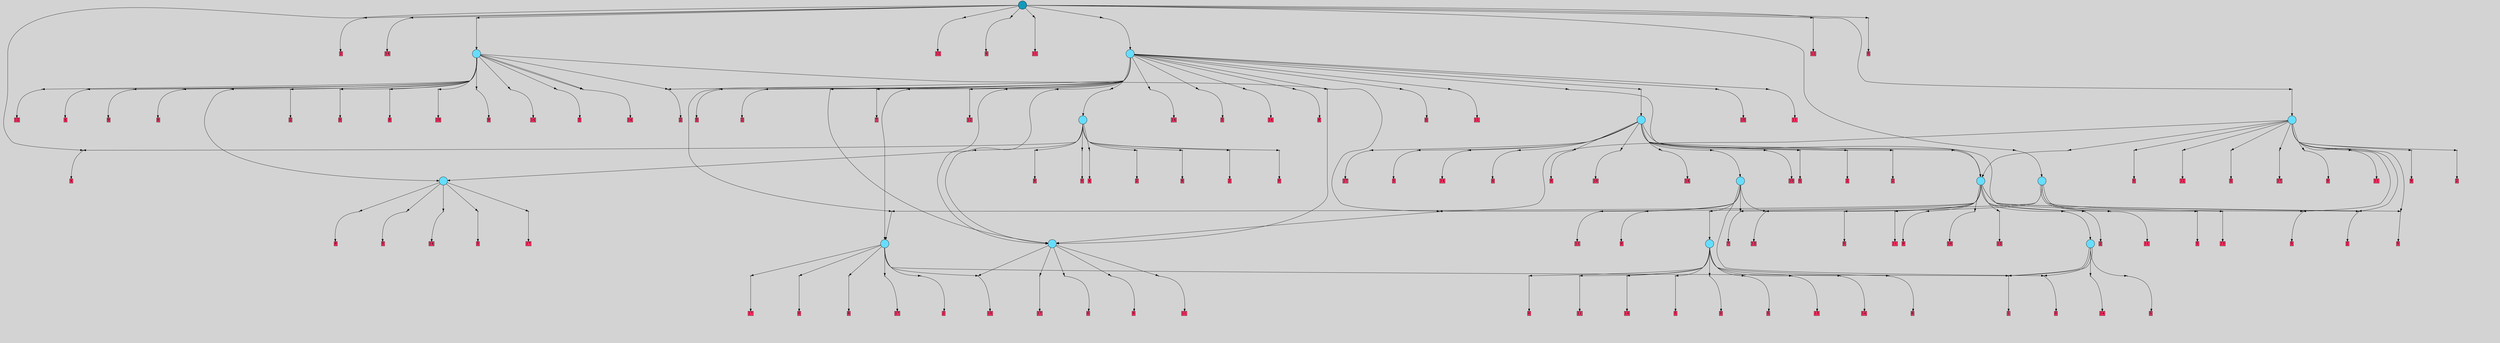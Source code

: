 digraph{
	graph[pad = "0.212, 0.055" bgcolor = lightgray]
	node[shape=circle style = filled label = ""]
		T0 [fillcolor="#66ddff"]
		T1 [fillcolor="#66ddff"]
		T2 [fillcolor="#66ddff"]
		T3 [fillcolor="#66ddff"]
		T4 [fillcolor="#66ddff"]
		T5 [fillcolor="#66ddff"]
		T6 [fillcolor="#66ddff"]
		T7 [fillcolor="#66ddff"]
		T8 [fillcolor="#66ddff"]
		T9 [fillcolor="#66ddff"]
		T10 [fillcolor="#66ddff"]
		T11 [fillcolor="#66ddff"]
		T12 [fillcolor="#66ddff"]
		T13 [fillcolor="#1199bb"]
		P0 [fillcolor="#cccccc" shape=point] //
		I0 [shape=box style=invis label="0|4&1|919#1|1062&#92;n4|3&1|1262#0|1140&#92;n7|0&1|746#0|773&#92;n3|0&0|1283#0|928&#92;n"]
		P0 -> I0[style=invis]
		A0 [fillcolor="#ff3366" shape=box margin=0.03 width=0 height=0 label="1"]
		T0 -> P0 -> A0
		P1 [fillcolor="#cccccc" shape=point] //
		I1 [shape=box style=invis label="5|4&1|752#1|1032&#92;n4|0&1|1243#0|812&#92;n"]
		P1 -> I1[style=invis]
		A1 [fillcolor="#ff3366" shape=box margin=0.03 width=0 height=0 label="0"]
		T0 -> P1 -> A1
		P2 [fillcolor="#cccccc" shape=point] //
		I2 [shape=box style=invis label="6|7&1|538#0|165&#92;n3|4&0|247#0|487&#92;n6|5&1|1292#1|233&#92;n3|6&1|209#1|630&#92;n4|1&0|1214#0|772&#92;n0|4&1|715#0|917&#92;n4|6&1|1214#0|246&#92;n6|5&0|628#1|98&#92;n0|6&0|22#0|1001&#92;n2|0&0|37#0|470&#92;n"]
		P2 -> I2[style=invis]
		A2 [fillcolor="#ff3366" shape=box margin=0.03 width=0 height=0 label="5"]
		T0 -> P2 -> A2
		P3 [fillcolor="#cccccc" shape=point] //
		I3 [shape=box style=invis label="1|0&1|713#1|911&#92;n7|5&1|519#0|581&#92;n3|0&0|296#0|293&#92;n"]
		P3 -> I3[style=invis]
		A3 [fillcolor="#ff3366" shape=box margin=0.03 width=0 height=0 label="14"]
		T0 -> P3 -> A3
		T0 -> P0
		P4 [fillcolor="#cccccc" shape=point] //
		I4 [shape=box style=invis label="5|4&1|752#1|1032&#92;n4|0&1|1243#0|812&#92;n"]
		P4 -> I4[style=invis]
		A4 [fillcolor="#ff3366" shape=box margin=0.03 width=0 height=0 label="0"]
		T1 -> P4 -> A4
		P5 [fillcolor="#cccccc" shape=point] //
		I5 [shape=box style=invis label="3|0&1|641#1|174&#92;n"]
		P5 -> I5[style=invis]
		A5 [fillcolor="#ff3366" shape=box margin=0.03 width=0 height=0 label="15"]
		T1 -> P5 -> A5
		P6 [fillcolor="#cccccc" shape=point] //
		I6 [shape=box style=invis label="7|0&1|737#0|997&#92;n"]
		P6 -> I6[style=invis]
		A6 [fillcolor="#ff3366" shape=box margin=0.03 width=0 height=0 label="9"]
		T1 -> P6 -> A6
		P7 [fillcolor="#cccccc" shape=point] //
		I7 [shape=box style=invis label="3|5&1|1251#1|1278&#92;n1|0&1|633#0|693&#92;n"]
		P7 -> I7[style=invis]
		A7 [fillcolor="#ff3366" shape=box margin=0.03 width=0 height=0 label="11"]
		T1 -> P7 -> A7
		P8 [fillcolor="#cccccc" shape=point] //
		I8 [shape=box style=invis label="7|7&1|754#1|831&#92;n5|1&0|1047#1|888&#92;n1|5&1|1163#0|713&#92;n1|0&1|813#0|1301&#92;n"]
		P8 -> I8[style=invis]
		A8 [fillcolor="#ff3366" shape=box margin=0.03 width=0 height=0 label="17"]
		T1 -> P8 -> A8
		P9 [fillcolor="#cccccc" shape=point] //
		I9 [shape=box style=invis label="5|5&1|125#0|1270&#92;n0|0&1|165#0|733&#92;n5|0&0|1056#0|922&#92;n5|3&1|620#1|58&#92;n3|5&0|1280#0|1219&#92;n1|0&1|633#0|693&#92;n"]
		P9 -> I9[style=invis]
		A9 [fillcolor="#ff3366" shape=box margin=0.03 width=0 height=0 label="11"]
		T2 -> P9 -> A9
		P10 [fillcolor="#cccccc" shape=point] //
		I10 [shape=box style=invis label=""]
		P10 -> I10[style=invis]
		A10 [fillcolor="#ff3366" shape=box margin=0.03 width=0 height=0 label="5"]
		T2 -> P10 -> A10
		P11 [fillcolor="#cccccc" shape=point] //
		I11 [shape=box style=invis label="5|1&1|410#0|1173&#92;n2|0&0|145#1|1042&#92;n"]
		P11 -> I11[style=invis]
		A11 [fillcolor="#ff3366" shape=box margin=0.03 width=0 height=0 label="13"]
		T2 -> P11 -> A11
		P12 [fillcolor="#cccccc" shape=point] //
		I12 [shape=box style=invis label=""]
		P12 -> I12[style=invis]
		A12 [fillcolor="#ff3366" shape=box margin=0.03 width=0 height=0 label="7"]
		T2 -> P12 -> A12
		P13 [fillcolor="#cccccc" shape=point] //
		I13 [shape=box style=invis label="5|1&1|410#0|1173&#92;n2|0&0|145#1|177&#92;n"]
		P13 -> I13[style=invis]
		A13 [fillcolor="#ff3366" shape=box margin=0.03 width=0 height=0 label="13"]
		T2 -> P13 -> A13
		T2 -> P9
		P14 [fillcolor="#cccccc" shape=point] //
		I14 [shape=box style=invis label="1|5&1|1163#1|713&#92;n1|0&1|813#0|1301&#92;n"]
		P14 -> I14[style=invis]
		A14 [fillcolor="#ff3366" shape=box margin=0.03 width=0 height=0 label="8"]
		T3 -> P14 -> A14
		P15 [fillcolor="#cccccc" shape=point] //
		I15 [shape=box style=invis label="7|3&0|1219#1|1239&#92;n6|4&1|632#0|78&#92;n6|1&0|835#1|119&#92;n1|6&0|209#1|11&#92;n3|4&1|1095#0|332&#92;n3|6&0|1230#0|1300&#92;n5|3&0|510#0|1214&#92;n6|0&0|651#1|589&#92;n"]
		P15 -> I15[style=invis]
		A15 [fillcolor="#ff3366" shape=box margin=0.03 width=0 height=0 label="0"]
		T3 -> P15 -> A15
		P16 [fillcolor="#cccccc" shape=point] //
		I16 [shape=box style=invis label="3|5&1|1251#1|1278&#92;n1|0&1|633#0|693&#92;n"]
		P16 -> I16[style=invis]
		A16 [fillcolor="#ff3366" shape=box margin=0.03 width=0 height=0 label="11"]
		T3 -> P16 -> A16
		P17 [fillcolor="#cccccc" shape=point] //
		I17 [shape=box style=invis label="1|0&1|713#1|911&#92;n7|5&1|519#0|581&#92;n3|0&0|296#0|293&#92;n"]
		P17 -> I17[style=invis]
		A17 [fillcolor="#ff3366" shape=box margin=0.03 width=0 height=0 label="14"]
		T3 -> P17 -> A17
		P18 [fillcolor="#cccccc" shape=point] //
		I18 [shape=box style=invis label="6|7&1|538#0|165&#92;n3|4&0|247#0|487&#92;n6|5&1|1292#1|233&#92;n3|6&1|209#1|630&#92;n4|1&0|1214#0|772&#92;n2|5&0|534#0|277&#92;n4|6&1|1214#0|246&#92;n6|6&0|406#0|575&#92;n0|6&0|22#0|1001&#92;n2|5&1|900#0|389&#92;n2|0&0|37#0|470&#92;n"]
		P18 -> I18[style=invis]
		A18 [fillcolor="#ff3366" shape=box margin=0.03 width=0 height=0 label="5"]
		T3 -> P18 -> A18
		P19 [fillcolor="#cccccc" shape=point] //
		I19 [shape=box style=invis label="1|3&1|319#1|908&#92;n6|0&0|651#1|589&#92;n"]
		P19 -> I19[style=invis]
		A19 [fillcolor="#ff3366" shape=box margin=0.03 width=0 height=0 label="0"]
		T3 -> P19 -> A19
		P20 [fillcolor="#cccccc" shape=point] //
		I20 [shape=box style=invis label="0|0&1|1316#1|145&#92;n"]
		P20 -> I20[style=invis]
		A20 [fillcolor="#ff3366" shape=box margin=0.03 width=0 height=0 label="5"]
		T3 -> P20 -> A20
		P21 [fillcolor="#cccccc" shape=point] //
		I21 [shape=box style=invis label="6|0&1|1066#0|359&#92;n"]
		P21 -> I21[style=invis]
		A21 [fillcolor="#ff3366" shape=box margin=0.03 width=0 height=0 label="13"]
		T3 -> P21 -> A21
		P22 [fillcolor="#cccccc" shape=point] //
		I22 [shape=box style=invis label="1|0&1|713#1|911&#92;n"]
		P22 -> I22[style=invis]
		A22 [fillcolor="#ff3366" shape=box margin=0.03 width=0 height=0 label="14"]
		T3 -> P22 -> A22
		P23 [fillcolor="#cccccc" shape=point] //
		I23 [shape=box style=invis label="3|0&1|495#1|68&#92;n"]
		P23 -> I23[style=invis]
		A23 [fillcolor="#ff3366" shape=box margin=0.03 width=0 height=0 label="11"]
		T4 -> P23 -> A23
		P24 [fillcolor="#cccccc" shape=point] //
		I24 [shape=box style=invis label="7|0&1|1320#1|127&#92;n"]
		P24 -> I24[style=invis]
		A24 [fillcolor="#ff3366" shape=box margin=0.03 width=0 height=0 label="8"]
		T4 -> P24 -> A24
		T4 -> P12
		T4 -> P11
		P25 [fillcolor="#cccccc" shape=point] //
		I25 [shape=box style=invis label="4|0&1|336#1|167&#92;n"]
		P25 -> I25[style=invis]
		T4 -> P25 -> T3
		T4 -> P1
		P26 [fillcolor="#cccccc" shape=point] //
		I26 [shape=box style=invis label="3|0&1|1284#0|632&#92;n"]
		P26 -> I26[style=invis]
		A25 [fillcolor="#ff3366" shape=box margin=0.03 width=0 height=0 label="17"]
		T5 -> P26 -> A25
		P27 [fillcolor="#cccccc" shape=point] //
		I27 [shape=box style=invis label="7|0&1|1320#1|127&#92;n"]
		P27 -> I27[style=invis]
		A26 [fillcolor="#ff3366" shape=box margin=0.03 width=0 height=0 label="8"]
		T5 -> P27 -> A26
		P28 [fillcolor="#cccccc" shape=point] //
		I28 [shape=box style=invis label="5|2&1|430#0|906&#92;n2|2&0|1274#1|983&#92;n1|6&0|1122#1|663&#92;n0|5&0|1246#1|259&#92;n3|2&0|941#1|380&#92;n5|1&0|450#0|726&#92;n6|5&1|1292#1|233&#92;n3|6&1|209#1|96&#92;n0|4&1|715#0|917&#92;n4|6&1|1214#0|246&#92;n6|5&0|628#1|98&#92;n0|6&0|22#0|1001&#92;n2|0&0|37#0|470&#92;n"]
		P28 -> I28[style=invis]
		A27 [fillcolor="#ff3366" shape=box margin=0.03 width=0 height=0 label="5"]
		T5 -> P28 -> A27
		P29 [fillcolor="#cccccc" shape=point] //
		I29 [shape=box style=invis label="1|0&1|713#1|911&#92;n7|5&1|519#0|581&#92;n3|0&0|296#0|293&#92;n"]
		P29 -> I29[style=invis]
		A28 [fillcolor="#ff3366" shape=box margin=0.03 width=0 height=0 label="14"]
		T5 -> P29 -> A28
		P30 [fillcolor="#cccccc" shape=point] //
		I30 [shape=box style=invis label="6|2&1|1232#0|1178&#92;n0|0&0|466#1|122&#92;n"]
		P30 -> I30[style=invis]
		A29 [fillcolor="#ff3366" shape=box margin=0.03 width=0 height=0 label="5"]
		T5 -> P30 -> A29
		P31 [fillcolor="#cccccc" shape=point] //
		I31 [shape=box style=invis label="2|5&1|1147#1|892&#92;n2|6&1|232#0|853&#92;n0|2&1|369#1|546&#92;n1|3&1|20#1|1129&#92;n1|2&0|1098#0|35&#92;n4|1&0|1054#1|888&#92;n4|0&0|394#0|593&#92;n"]
		P31 -> I31[style=invis]
		A30 [fillcolor="#ff3366" shape=box margin=0.03 width=0 height=0 label="17"]
		T6 -> P31 -> A30
		P32 [fillcolor="#cccccc" shape=point] //
		I32 [shape=box style=invis label="4|0&1|965#1|750&#92;n"]
		P32 -> I32[style=invis]
		A31 [fillcolor="#ff3366" shape=box margin=0.03 width=0 height=0 label="2"]
		T6 -> P32 -> A31
		P33 [fillcolor="#cccccc" shape=point] //
		I33 [shape=box style=invis label="2|5&1|1147#1|892&#92;n2|6&1|232#0|853&#92;n4|1&0|1054#1|888&#92;n2|0&1|874#0|1153&#92;n"]
		P33 -> I33[style=invis]
		A32 [fillcolor="#ff3366" shape=box margin=0.03 width=0 height=0 label="17"]
		T6 -> P33 -> A32
		P34 [fillcolor="#cccccc" shape=point] //
		I34 [shape=box style=invis label="5|4&1|752#1|1032&#92;n4|0&1|1243#0|812&#92;n"]
		P34 -> I34[style=invis]
		A33 [fillcolor="#ff3366" shape=box margin=0.03 width=0 height=0 label="0"]
		T6 -> P34 -> A33
		P35 [fillcolor="#cccccc" shape=point] //
		I35 [shape=box style=invis label="6|2&1|552#1|901&#92;n5|4&1|433#1|206&#92;n5|1&1|104#0|347&#92;n1|0&1|10#1|851&#92;n4|6&0|264#1|901&#92;n4|0&0|1326#0|1132&#92;n0|1&0|985#0|1001&#92;n5|6&0|481#1|171&#92;n2|0&0|1210#0|312&#92;n4|3&0|1056#0|1017&#92;n7|2&0|1259#1|954&#92;n6|7&0|1026#1|552&#92;n0|3&0|1254#0|862&#92;n1|7&0|1215#0|523&#92;n7|0&0|575#0|69&#92;n1|0&1|1266#0|1168&#92;n"]
		P35 -> I35[style=invis]
		A34 [fillcolor="#ff3366" shape=box margin=0.03 width=0 height=0 label="8"]
		T6 -> P35 -> A34
		T6 -> P5
		T6 -> P0
		P36 [fillcolor="#cccccc" shape=point] //
		I36 [shape=box style=invis label="4|0&1|343#1|838&#92;n"]
		P36 -> I36[style=invis]
		A35 [fillcolor="#ff3366" shape=box margin=0.03 width=0 height=0 label="5"]
		T7 -> P36 -> A35
		P37 [fillcolor="#cccccc" shape=point] //
		I37 [shape=box style=invis label="7|2&1|77#1|667&#92;n2|6&1|1333#0|130&#92;n7|1&0|934#1|832&#92;n5|0&0|785#1|319&#92;n"]
		P37 -> I37[style=invis]
		A36 [fillcolor="#ff3366" shape=box margin=0.03 width=0 height=0 label="10"]
		T7 -> P37 -> A36
		P38 [fillcolor="#cccccc" shape=point] //
		I38 [shape=box style=invis label="0|2&0|513#1|854&#92;n4|1&1|79#0|106&#92;n5|0&0|1249#0|599&#92;n2|2&1|664#0|256&#92;n2|6&1|1333#0|130&#92;n7|1&0|934#1|832&#92;n2|1&1|33#0|1225&#92;n3|7&1|86#1|530&#92;n5|0&0|785#1|319&#92;n0|0&0|104#1|578&#92;n5|6&0|728#0|531&#92;n4|0&0|14#0|863&#92;n"]
		P38 -> I38[style=invis]
		T7 -> P38 -> T0
		P39 [fillcolor="#cccccc" shape=point] //
		I39 [shape=box style=invis label="5|5&1|125#0|1270&#92;n0|0&1|165#0|733&#92;n5|0&0|1056#0|922&#92;n5|3&1|620#1|58&#92;n3|5&0|1280#0|1219&#92;n1|0&1|633#0|693&#92;n"]
		P39 -> I39[style=invis]
		A37 [fillcolor="#ff3366" shape=box margin=0.03 width=0 height=0 label="11"]
		T7 -> P39 -> A37
		P40 [fillcolor="#cccccc" shape=point] //
		I40 [shape=box style=invis label="4|0&1|965#1|750&#92;n"]
		P40 -> I40[style=invis]
		A38 [fillcolor="#ff3366" shape=box margin=0.03 width=0 height=0 label="2"]
		T7 -> P40 -> A38
		P41 [fillcolor="#cccccc" shape=point] //
		I41 [shape=box style=invis label="7|0&1|737#0|997&#92;n"]
		P41 -> I41[style=invis]
		A39 [fillcolor="#ff3366" shape=box margin=0.03 width=0 height=0 label="9"]
		T7 -> P41 -> A39
		P42 [fillcolor="#cccccc" shape=point] //
		I42 [shape=box style=invis label="7|5&1|740#1|121&#92;n2|0&1|847#0|165&#92;n"]
		P42 -> I42[style=invis]
		A40 [fillcolor="#ff3366" shape=box margin=0.03 width=0 height=0 label="2"]
		T7 -> P42 -> A40
		P43 [fillcolor="#cccccc" shape=point] //
		I43 [shape=box style=invis label="0|0&1|1211#1|730&#92;n"]
		P43 -> I43[style=invis]
		T7 -> P43 -> T6
		P44 [fillcolor="#cccccc" shape=point] //
		I44 [shape=box style=invis label="5|1&1|150#1|65&#92;n0|2&1|329#0|57&#92;n1|5&0|746#0|1120&#92;n1|0&0|1245#1|1084&#92;n"]
		P44 -> I44[style=invis]
		T7 -> P44 -> T1
		P45 [fillcolor="#cccccc" shape=point] //
		I45 [shape=box style=invis label="3|6&1|1341#1|204&#92;n5|0&0|126#0|1051&#92;n"]
		P45 -> I45[style=invis]
		A41 [fillcolor="#ff3366" shape=box margin=0.03 width=0 height=0 label="12"]
		T7 -> P45 -> A41
		P46 [fillcolor="#cccccc" shape=point] //
		I46 [shape=box style=invis label="4|0&1|343#1|838&#92;n"]
		P46 -> I46[style=invis]
		A42 [fillcolor="#ff3366" shape=box margin=0.03 width=0 height=0 label="5"]
		T7 -> P46 -> A42
		P47 [fillcolor="#cccccc" shape=point] //
		I47 [shape=box style=invis label="1|0&0|570#1|702&#92;n6|4&1|632#0|78&#92;n7|5&0|1088#0|175&#92;n4|1&0|85#1|654&#92;n3|4&1|1095#0|332&#92;n1|6&0|209#1|11&#92;n3|6&0|1230#0|1300&#92;n5|3&0|510#0|1214&#92;n6|0&0|651#1|589&#92;n"]
		P47 -> I47[style=invis]
		A43 [fillcolor="#ff3366" shape=box margin=0.03 width=0 height=0 label="0"]
		T7 -> P47 -> A43
		T8 -> P36
		P48 [fillcolor="#cccccc" shape=point] //
		I48 [shape=box style=invis label="0|2&0|513#1|854&#92;n4|1&1|79#0|106&#92;n5|0&0|1249#0|599&#92;n2|2&1|664#0|256&#92;n2|6&1|1333#0|130&#92;n7|1&0|934#1|832&#92;n3|7&1|86#1|530&#92;n5|0&0|785#1|319&#92;n0|0&0|104#1|578&#92;n5|6&0|728#0|531&#92;n4|0&0|14#0|863&#92;n"]
		P48 -> I48[style=invis]
		T8 -> P48 -> T7
		T8 -> P40
		P49 [fillcolor="#cccccc" shape=point] //
		I49 [shape=box style=invis label="7|0&1|737#0|997&#92;n"]
		P49 -> I49[style=invis]
		A44 [fillcolor="#ff3366" shape=box margin=0.03 width=0 height=0 label="9"]
		T8 -> P49 -> A44
		P50 [fillcolor="#cccccc" shape=point] //
		I50 [shape=box style=invis label="7|5&1|740#1|121&#92;n2|0&1|847#0|165&#92;n"]
		P50 -> I50[style=invis]
		A45 [fillcolor="#ff3366" shape=box margin=0.03 width=0 height=0 label="2"]
		T8 -> P50 -> A45
		T8 -> P44
		T8 -> P46
		P51 [fillcolor="#cccccc" shape=point] //
		I51 [shape=box style=invis label="1|0&0|570#1|702&#92;n6|5&0|163#0|1&#92;n1|7&0|520#1|355&#92;n4|6&0|453#0|287&#92;n6|4&0|926#0|1107&#92;n7|5&0|1088#0|175&#92;n4|1&0|85#1|654&#92;n3|4&1|1095#0|332&#92;n1|6&0|209#1|11&#92;n3|6&0|1230#0|1300&#92;n5|3&0|510#0|1214&#92;n6|0&0|651#1|589&#92;n"]
		P51 -> I51[style=invis]
		A46 [fillcolor="#ff3366" shape=box margin=0.03 width=0 height=0 label="0"]
		T8 -> P51 -> A46
		P52 [fillcolor="#cccccc" shape=point] //
		I52 [shape=box style=invis label="6|2&0|1132#0|272&#92;n7|1&0|1314#1|267&#92;n0|2&0|1097#1|373&#92;n2|0&0|586#1|372&#92;n"]
		P52 -> I52[style=invis]
		A47 [fillcolor="#ff3366" shape=box margin=0.03 width=0 height=0 label="12"]
		T8 -> P52 -> A47
		P53 [fillcolor="#cccccc" shape=point] //
		I53 [shape=box style=invis label="6|5&1|1292#1|233&#92;n5|2&1|430#0|906&#92;n0|4&1|462#0|917&#92;n6|5&0|628#1|98&#92;n1|6&0|1122#1|663&#92;n2|0&0|37#0|470&#92;n"]
		P53 -> I53[style=invis]
		A48 [fillcolor="#ff3366" shape=box margin=0.03 width=0 height=0 label="5"]
		T8 -> P53 -> A48
		P54 [fillcolor="#cccccc" shape=point] //
		I54 [shape=box style=invis label="0|2&1|369#1|546&#92;n3|3&1|785#1|303&#92;n5|6&0|667#0|1094&#92;n1|2&0|1098#0|35&#92;n4|1&0|1054#1|888&#92;n4|0&0|394#0|593&#92;n"]
		P54 -> I54[style=invis]
		A49 [fillcolor="#ff3366" shape=box margin=0.03 width=0 height=0 label="17"]
		T8 -> P54 -> A49
		P55 [fillcolor="#cccccc" shape=point] //
		I55 [shape=box style=invis label="5|4&1|752#1|1032&#92;n4|0&1|1243#0|812&#92;n"]
		P55 -> I55[style=invis]
		A50 [fillcolor="#ff3366" shape=box margin=0.03 width=0 height=0 label="0"]
		T8 -> P55 -> A50
		P56 [fillcolor="#cccccc" shape=point] //
		I56 [shape=box style=invis label="6|6&1|1201#1|401&#92;n5|1&0|782#0|1129&#92;n3|5&0|753#1|214&#92;n0|6&0|421#1|709&#92;n4|2&0|414#1|1312&#92;n6|0&0|66#1|434&#92;n"]
		P56 -> I56[style=invis]
		A51 [fillcolor="#ff3366" shape=box margin=0.03 width=0 height=0 label="11"]
		T8 -> P56 -> A51
		P57 [fillcolor="#cccccc" shape=point] //
		I57 [shape=box style=invis label="5|0&1|347#0|1054&#92;n"]
		P57 -> I57[style=invis]
		A52 [fillcolor="#ff3366" shape=box margin=0.03 width=0 height=0 label="4"]
		T9 -> P57 -> A52
		P58 [fillcolor="#cccccc" shape=point] //
		I58 [shape=box style=invis label="4|0&1|965#1|750&#92;n"]
		P58 -> I58[style=invis]
		A53 [fillcolor="#ff3366" shape=box margin=0.03 width=0 height=0 label="2"]
		T9 -> P58 -> A53
		P59 [fillcolor="#cccccc" shape=point] //
		I59 [shape=box style=invis label="5|0&1|347#0|1054&#92;n"]
		P59 -> I59[style=invis]
		A54 [fillcolor="#ff3366" shape=box margin=0.03 width=0 height=0 label="4"]
		T9 -> P59 -> A54
		P60 [fillcolor="#cccccc" shape=point] //
		I60 [shape=box style=invis label="0|0&1|938#1|1178&#92;n5|0&0|1056#0|922&#92;n"]
		P60 -> I60[style=invis]
		A55 [fillcolor="#ff3366" shape=box margin=0.03 width=0 height=0 label="8"]
		T9 -> P60 -> A55
		P61 [fillcolor="#cccccc" shape=point] //
		I61 [shape=box style=invis label="1|0&1|371#1|1133&#92;n"]
		P61 -> I61[style=invis]
		T9 -> P61 -> T5
		P62 [fillcolor="#cccccc" shape=point] //
		I62 [shape=box style=invis label="5|5&1|1004#1|1231&#92;n3|7&0|777#0|1053&#92;n1|2&1|870#1|203&#92;n0|0&0|1263#1|256&#92;n2|0&0|90#0|1064&#92;n"]
		P62 -> I62[style=invis]
		A56 [fillcolor="#ff3366" shape=box margin=0.03 width=0 height=0 label="2"]
		T9 -> P62 -> A56
		P63 [fillcolor="#cccccc" shape=point] //
		I63 [shape=box style=invis label="1|7&1|1042#1|869&#92;n5|0&0|47#0|385&#92;n7|3&0|968#0|703&#92;n6|0&0|651#1|589&#92;n"]
		P63 -> I63[style=invis]
		A57 [fillcolor="#ff3366" shape=box margin=0.03 width=0 height=0 label="0"]
		T9 -> P63 -> A57
		P64 [fillcolor="#cccccc" shape=point] //
		I64 [shape=box style=invis label="3|0&1|924#1|874&#92;n"]
		P64 -> I64[style=invis]
		A58 [fillcolor="#ff3366" shape=box margin=0.03 width=0 height=0 label="8"]
		T9 -> P64 -> A58
		P65 [fillcolor="#cccccc" shape=point] //
		I65 [shape=box style=invis label="5|4&1|752#1|1032&#92;n4|0&1|870#0|812&#92;n"]
		P65 -> I65[style=invis]
		A59 [fillcolor="#ff3366" shape=box margin=0.03 width=0 height=0 label="0"]
		T9 -> P65 -> A59
		P66 [fillcolor="#cccccc" shape=point] //
		I66 [shape=box style=invis label="4|0&1|343#1|1157&#92;n"]
		P66 -> I66[style=invis]
		A60 [fillcolor="#ff3366" shape=box margin=0.03 width=0 height=0 label="5"]
		T10 -> P66 -> A60
		P67 [fillcolor="#cccccc" shape=point] //
		I67 [shape=box style=invis label="7|5&1|1213#1|13&#92;n2|0&1|847#0|165&#92;n"]
		P67 -> I67[style=invis]
		A61 [fillcolor="#ff3366" shape=box margin=0.03 width=0 height=0 label="2"]
		T10 -> P67 -> A61
		P68 [fillcolor="#cccccc" shape=point] //
		I68 [shape=box style=invis label="4|0&1|965#1|750&#92;n"]
		P68 -> I68[style=invis]
		A62 [fillcolor="#ff3366" shape=box margin=0.03 width=0 height=0 label="2"]
		T10 -> P68 -> A62
		P69 [fillcolor="#cccccc" shape=point] //
		I69 [shape=box style=invis label="2|5&1|1147#1|892&#92;n2|6&1|232#0|853&#92;n4|1&0|1054#1|888&#92;n2|0&1|874#0|1153&#92;n"]
		P69 -> I69[style=invis]
		A63 [fillcolor="#ff3366" shape=box margin=0.03 width=0 height=0 label="17"]
		T10 -> P69 -> A63
		P70 [fillcolor="#cccccc" shape=point] //
		I70 [shape=box style=invis label="4|1&1|588#1|141&#92;n6|5&0|297#0|632&#92;n1|0&1|187#0|1077&#92;n"]
		P70 -> I70[style=invis]
		A64 [fillcolor="#ff3366" shape=box margin=0.03 width=0 height=0 label="5"]
		T10 -> P70 -> A64
		P71 [fillcolor="#cccccc" shape=point] //
		I71 [shape=box style=invis label="2|2&1|768#1|701&#92;n4|0&1|373#1|345&#92;n7|1&0|818#0|662&#92;n2|2&0|1273#0|1040&#92;n5|5&0|1298#1|744&#92;n1|4&0|842#0|613&#92;n7|1&0|1076#1|311&#92;n0|5&1|701#0|9&#92;n1|0&1|713#1|911&#92;n7|0&0|992#1|1109&#92;n3|0&0|296#0|293&#92;n"]
		P71 -> I71[style=invis]
		A65 [fillcolor="#ff3366" shape=box margin=0.03 width=0 height=0 label="14"]
		T10 -> P71 -> A65
		P72 [fillcolor="#cccccc" shape=point] //
		I72 [shape=box style=invis label="2|2&1|1260#1|1243&#92;n2|4&1|898#0|530&#92;n5|0&1|815#0|1260&#92;n3|3&1|1207#0|160&#92;n4|2&0|100#0|627&#92;n2|0&1|117#0|1226&#92;n"]
		P72 -> I72[style=invis]
		A66 [fillcolor="#ff3366" shape=box margin=0.03 width=0 height=0 label="4"]
		T10 -> P72 -> A66
		P73 [fillcolor="#cccccc" shape=point] //
		I73 [shape=box style=invis label="5|4&1|1316#1|1032&#92;n7|0&0|564#1|448&#92;n4|7&0|816#0|212&#92;n7|0&0|1015#1|375&#92;n"]
		P73 -> I73[style=invis]
		T10 -> P73 -> T4
		P74 [fillcolor="#cccccc" shape=point] //
		I74 [shape=box style=invis label="5|0&1|399#0|18&#92;n"]
		P74 -> I74[style=invis]
		A67 [fillcolor="#ff3366" shape=box margin=0.03 width=0 height=0 label="9"]
		T10 -> P74 -> A67
		P75 [fillcolor="#cccccc" shape=point] //
		I75 [shape=box style=invis label="4|1&1|79#1|106&#92;n5|0&0|1249#0|599&#92;n2|2&1|664#0|256&#92;n2|6&1|1333#0|130&#92;n7|1&0|934#1|832&#92;n2|1&1|33#0|1225&#92;n5|0&0|785#1|319&#92;n0|0&0|104#1|578&#92;n"]
		P75 -> I75[style=invis]
		A68 [fillcolor="#ff3366" shape=box margin=0.03 width=0 height=0 label="10"]
		T10 -> P75 -> A68
		P76 [fillcolor="#cccccc" shape=point] //
		I76 [shape=box style=invis label="0|2&0|513#1|854&#92;n4|1&1|79#0|106&#92;n5|0&0|1249#0|599&#92;n2|2&1|664#0|256&#92;n2|6&1|1333#0|130&#92;n7|1&0|934#1|832&#92;n3|7&1|86#1|530&#92;n5|0&0|785#1|319&#92;n0|0&0|104#1|578&#92;n5|6&0|728#0|531&#92;n4|0&0|14#0|863&#92;n"]
		P76 -> I76[style=invis]
		T10 -> P76 -> T7
		T10 -> P42
		P77 [fillcolor="#cccccc" shape=point] //
		I77 [shape=box style=invis label="2|2&1|768#1|701&#92;n4|0&1|373#1|345&#92;n7|1&0|818#0|662&#92;n2|2&0|1273#0|1040&#92;n5|5&0|1298#1|744&#92;n1|4&0|842#0|613&#92;n7|1&0|1076#1|311&#92;n0|5&1|701#0|9&#92;n1|0&1|713#1|597&#92;n7|0&0|992#1|1109&#92;n3|0&0|296#0|293&#92;n"]
		P77 -> I77[style=invis]
		A69 [fillcolor="#ff3366" shape=box margin=0.03 width=0 height=0 label="14"]
		T10 -> P77 -> A69
		P78 [fillcolor="#cccccc" shape=point] //
		I78 [shape=box style=invis label="7|2&1|77#1|667&#92;n2|6&1|1333#0|130&#92;n7|1&0|934#1|832&#92;n5|0&0|785#1|319&#92;n"]
		P78 -> I78[style=invis]
		A70 [fillcolor="#ff3366" shape=box margin=0.03 width=0 height=0 label="10"]
		T10 -> P78 -> A70
		P79 [fillcolor="#cccccc" shape=point] //
		I79 [shape=box style=invis label="5|5&1|1004#1|1231&#92;n3|7&0|777#0|1053&#92;n2|2&1|1092#1|1171&#92;n0|0&0|607#1|256&#92;n2|0&0|90#0|1064&#92;n3|0&1|1170#0|712&#92;n"]
		P79 -> I79[style=invis]
		A71 [fillcolor="#ff3366" shape=box margin=0.03 width=0 height=0 label="2"]
		T11 -> P79 -> A71
		P80 [fillcolor="#cccccc" shape=point] //
		I80 [shape=box style=invis label="2|0&1|965#1|750&#92;n"]
		P80 -> I80[style=invis]
		A72 [fillcolor="#ff3366" shape=box margin=0.03 width=0 height=0 label="2"]
		T11 -> P80 -> A72
		P81 [fillcolor="#cccccc" shape=point] //
		I81 [shape=box style=invis label="2|1&0|95#0|1028&#92;n4|7&0|1297#1|973&#92;n3|6&1|1177#0|1055&#92;n4|2&1|250#1|1085&#92;n4|2&0|274#1|616&#92;n0|5&1|725#0|262&#92;n0|0&0|826#0|1093&#92;n4|7&1|84#1|671&#92;n5|0&0|944#1|619&#92;n6|5&0|408#1|1299&#92;n2|7&0|1077#0|39&#92;n7|0&0|1015#1|375&#92;n"]
		P81 -> I81[style=invis]
		A73 [fillcolor="#ff3366" shape=box margin=0.03 width=0 height=0 label="0"]
		T11 -> P81 -> A73
		P82 [fillcolor="#cccccc" shape=point] //
		I82 [shape=box style=invis label="3|5&1|1251#1|1278&#92;n1|0&1|633#0|693&#92;n"]
		P82 -> I82[style=invis]
		A74 [fillcolor="#ff3366" shape=box margin=0.03 width=0 height=0 label="8"]
		T11 -> P82 -> A74
		P83 [fillcolor="#cccccc" shape=point] //
		I83 [shape=box style=invis label="6|0&1|371#1|76&#92;n"]
		P83 -> I83[style=invis]
		T11 -> P83 -> T5
		P84 [fillcolor="#cccccc" shape=point] //
		I84 [shape=box style=invis label="2|3&1|476#1|1084&#92;n1|0&0|979#1|251&#92;n2|1&1|245#0|1208&#92;n2|3&1|1325#1|816&#92;n4|1&0|283#0|121&#92;n5|0&0|1249#0|599&#92;n"]
		P84 -> I84[style=invis]
		A75 [fillcolor="#ff3366" shape=box margin=0.03 width=0 height=0 label="10"]
		T11 -> P84 -> A75
		P85 [fillcolor="#cccccc" shape=point] //
		I85 [shape=box style=invis label="1|7&1|1338#1|1324&#92;n5|5&1|124#0|1315&#92;n2|1&0|437#0|943&#92;n7|0&0|865#1|430&#92;n1|1&1|744#0|57&#92;n0|5&1|375#0|1304&#92;n4|4&1|22#0|349&#92;n6|2&0|105#0|792&#92;n3|3&0|332#0|402&#92;n7|0&0|379#0|1170&#92;n"]
		P85 -> I85[style=invis]
		A76 [fillcolor="#ff3366" shape=box margin=0.03 width=0 height=0 label="9"]
		T11 -> P85 -> A76
		P86 [fillcolor="#cccccc" shape=point] //
		I86 [shape=box style=invis label="6|3&1|30#0|377&#92;n6|0&0|579#1|94&#92;n"]
		P86 -> I86[style=invis]
		A77 [fillcolor="#ff3366" shape=box margin=0.03 width=0 height=0 label="14"]
		T11 -> P86 -> A77
		T11 -> P44
		P87 [fillcolor="#cccccc" shape=point] //
		I87 [shape=box style=invis label="4|0&1|343#1|838&#92;n"]
		P87 -> I87[style=invis]
		A78 [fillcolor="#ff3366" shape=box margin=0.03 width=0 height=0 label="5"]
		T11 -> P87 -> A78
		P88 [fillcolor="#cccccc" shape=point] //
		I88 [shape=box style=invis label="2|2&1|768#1|701&#92;n4|0&1|373#1|345&#92;n7|1&0|818#0|662&#92;n2|2&0|1273#0|1040&#92;n5|5&0|1298#1|744&#92;n1|4&0|842#0|613&#92;n7|1&0|1076#1|311&#92;n0|5&1|701#0|9&#92;n1|0&1|713#1|911&#92;n7|0&0|992#1|1109&#92;n3|0&0|296#0|293&#92;n"]
		P88 -> I88[style=invis]
		A79 [fillcolor="#ff3366" shape=box margin=0.03 width=0 height=0 label="14"]
		T11 -> P88 -> A79
		P89 [fillcolor="#cccccc" shape=point] //
		I89 [shape=box style=invis label="0|2&0|513#1|854&#92;n4|1&1|79#0|106&#92;n5|0&0|1249#0|599&#92;n2|2&1|664#0|256&#92;n2|6&1|1333#0|130&#92;n7|1&0|934#1|832&#92;n3|7&1|86#1|530&#92;n5|0&0|785#1|319&#92;n0|0&0|104#1|578&#92;n5|6&0|928#0|531&#92;n4|0&0|14#0|863&#92;n"]
		P89 -> I89[style=invis]
		A80 [fillcolor="#ff3366" shape=box margin=0.03 width=0 height=0 label="12"]
		T11 -> P89 -> A80
		P90 [fillcolor="#cccccc" shape=point] //
		I90 [shape=box style=invis label="0|0&1|150#1|32&#92;n"]
		P90 -> I90[style=invis]
		A81 [fillcolor="#ff3366" shape=box margin=0.03 width=0 height=0 label="4"]
		T11 -> P90 -> A81
		T11 -> P88
		P91 [fillcolor="#cccccc" shape=point] //
		I91 [shape=box style=invis label="1|7&1|1338#1|1324&#92;n5|5&1|124#0|1315&#92;n2|1&0|437#0|943&#92;n7|0&0|865#1|430&#92;n1|1&1|744#0|57&#92;n0|5&1|375#0|1304&#92;n4|4&1|22#0|349&#92;n6|2&0|105#0|792&#92;n3|3&0|332#0|402&#92;n7|0&0|379#0|1170&#92;n"]
		P91 -> I91[style=invis]
		A82 [fillcolor="#ff3366" shape=box margin=0.03 width=0 height=0 label="9"]
		T11 -> P91 -> A82
		P92 [fillcolor="#cccccc" shape=point] //
		I92 [shape=box style=invis label="0|3&0|643#1|517&#92;n3|7&1|727#0|667&#92;n0|5&1|99#0|279&#92;n1|7&1|1338#1|1324&#92;n2|1&0|437#0|943&#92;n6|6&1|861#0|424&#92;n7|0&0|865#1|430&#92;n0|5&1|375#0|1304&#92;n2|2&0|294#1|198&#92;n4|4&1|22#0|349&#92;n3|3&0|332#0|402&#92;n7|0&0|379#0|1170&#92;n"]
		P92 -> I92[style=invis]
		A83 [fillcolor="#ff3366" shape=box margin=0.03 width=0 height=0 label="9"]
		T11 -> P92 -> A83
		P93 [fillcolor="#cccccc" shape=point] //
		I93 [shape=box style=invis label="7|5&1|740#1|121&#92;n2|0&1|847#0|165&#92;n"]
		P93 -> I93[style=invis]
		A84 [fillcolor="#ff3366" shape=box margin=0.03 width=0 height=0 label="7"]
		T12 -> P93 -> A84
		P94 [fillcolor="#cccccc" shape=point] //
		I94 [shape=box style=invis label="5|1&1|150#1|65&#92;n0|2&1|329#0|57&#92;n1|5&0|746#0|1120&#92;n1|0&0|1245#1|1084&#92;n"]
		P94 -> I94[style=invis]
		T12 -> P94 -> T1
		P95 [fillcolor="#cccccc" shape=point] //
		I95 [shape=box style=invis label="3|6&1|1341#1|204&#92;n5|0&0|126#0|1051&#92;n"]
		P95 -> I95[style=invis]
		A85 [fillcolor="#ff3366" shape=box margin=0.03 width=0 height=0 label="12"]
		T12 -> P95 -> A85
		P96 [fillcolor="#cccccc" shape=point] //
		I96 [shape=box style=invis label="2|4&1|1317#1|1013&#92;n2|0&0|1044#0|444&#92;n"]
		P96 -> I96[style=invis]
		T12 -> P96 -> T9
		P97 [fillcolor="#cccccc" shape=point] //
		I97 [shape=box style=invis label="1|0&1|713#1|911&#92;n7|5&1|519#0|581&#92;n3|0&0|296#0|293&#92;n"]
		P97 -> I97[style=invis]
		A86 [fillcolor="#ff3366" shape=box margin=0.03 width=0 height=0 label="14"]
		T12 -> P97 -> A86
		P98 [fillcolor="#cccccc" shape=point] //
		I98 [shape=box style=invis label="4|0&0|40#1|994&#92;n"]
		P98 -> I98[style=invis]
		T12 -> P98 -> T6
		P99 [fillcolor="#cccccc" shape=point] //
		I99 [shape=box style=invis label="4|0&1|1110#1|838&#92;n"]
		P99 -> I99[style=invis]
		A87 [fillcolor="#ff3366" shape=box margin=0.03 width=0 height=0 label="5"]
		T12 -> P99 -> A87
		P100 [fillcolor="#cccccc" shape=point] //
		I100 [shape=box style=invis label="4|2&1|75#1|200&#92;n4|1&1|79#0|106&#92;n5|0&0|1249#0|599&#92;n2|2&1|664#0|256&#92;n2|6&1|1333#0|130&#92;n7|1&0|934#1|832&#92;n5|0&0|785#1|319&#92;n0|0&0|104#1|578&#92;n"]
		P100 -> I100[style=invis]
		T12 -> P100 -> T7
		P101 [fillcolor="#cccccc" shape=point] //
		I101 [shape=box style=invis label="5|5&1|125#0|1270&#92;n0|0&1|165#0|733&#92;n5|0&0|1056#0|922&#92;n"]
		P101 -> I101[style=invis]
		A88 [fillcolor="#ff3366" shape=box margin=0.03 width=0 height=0 label="14"]
		T12 -> P101 -> A88
		P102 [fillcolor="#cccccc" shape=point] //
		I102 [shape=box style=invis label="5|5&1|125#0|1270&#92;n3|2&1|506#1|386&#92;n3|1&0|850#0|525&#92;n1|0&1|633#0|585&#92;n"]
		P102 -> I102[style=invis]
		A89 [fillcolor="#ff3366" shape=box margin=0.03 width=0 height=0 label="8"]
		T12 -> P102 -> A89
		P103 [fillcolor="#cccccc" shape=point] //
		I103 [shape=box style=invis label="6|7&1|313#0|462&#92;n7|0&0|1015#1|375&#92;n"]
		P103 -> I103[style=invis]
		A90 [fillcolor="#ff3366" shape=box margin=0.03 width=0 height=0 label="0"]
		T12 -> P103 -> A90
		P104 [fillcolor="#cccccc" shape=point] //
		I104 [shape=box style=invis label="5|3&1|620#1|58&#92;n7|0&1|1083#0|1022&#92;n3|5&0|1280#0|1219&#92;n1|0&1|633#0|693&#92;n"]
		P104 -> I104[style=invis]
		A91 [fillcolor="#ff3366" shape=box margin=0.03 width=0 height=0 label="11"]
		T12 -> P104 -> A91
		P105 [fillcolor="#cccccc" shape=point] //
		I105 [shape=box style=invis label="5|5&0|832#0|1086&#92;n1|0&0|1245#1|1084&#92;n"]
		P105 -> I105[style=invis]
		T12 -> P105 -> T1
		P106 [fillcolor="#cccccc" shape=point] //
		I106 [shape=box style=invis label="5|5&0|832#0|1086&#92;n4|5&1|220#0|605&#92;n7|0&0|1245#1|1084&#92;n"]
		P106 -> I106[style=invis]
		T12 -> P106 -> T10
		P107 [fillcolor="#cccccc" shape=point] //
		I107 [shape=box style=invis label="2|3&1|476#1|1084&#92;n1|0&0|979#1|251&#92;n"]
		P107 -> I107[style=invis]
		A92 [fillcolor="#ff3366" shape=box margin=0.03 width=0 height=0 label="10"]
		T12 -> P107 -> A92
		P108 [fillcolor="#cccccc" shape=point] //
		I108 [shape=box style=invis label="3|0&1|1154#1|38&#92;n5|1&1|150#1|65&#92;n0|2&1|329#0|57&#92;n1|5&0|746#0|1120&#92;n1|0&0|1245#1|1084&#92;n"]
		P108 -> I108[style=invis]
		T12 -> P108 -> T1
		P109 [fillcolor="#cccccc" shape=point] //
		I109 [shape=box style=invis label="5|5&1|229#0|1270&#92;n0|0&1|165#0|733&#92;n5|0&0|1056#0|922&#92;n5|3&1|620#1|58&#92;n3|5&0|1280#0|1219&#92;n1|0&1|633#0|693&#92;n"]
		P109 -> I109[style=invis]
		A93 [fillcolor="#ff3366" shape=box margin=0.03 width=0 height=0 label="11"]
		T12 -> P109 -> A93
		T12 -> P79
		P110 [fillcolor="#cccccc" shape=point] //
		I110 [shape=box style=invis label="4|0&1|343#1|838&#92;n"]
		P110 -> I110[style=invis]
		A94 [fillcolor="#ff3366" shape=box margin=0.03 width=0 height=0 label="5"]
		T12 -> P110 -> A94
		T12 -> P43
		P111 [fillcolor="#cccccc" shape=point] //
		I111 [shape=box style=invis label="1|7&0|973#0|1009&#92;n7|7&0|679#0|986&#92;n4|5&1|220#0|519&#92;n1|0&0|1245#1|1084&#92;n"]
		P111 -> I111[style=invis]
		T12 -> P111 -> T1
		P112 [fillcolor="#cccccc" shape=point] //
		I112 [shape=box style=invis label="4|0&1|965#1|750&#92;n"]
		P112 -> I112[style=invis]
		A95 [fillcolor="#ff3366" shape=box margin=0.03 width=0 height=0 label="2"]
		T12 -> P112 -> A95
		P113 [fillcolor="#cccccc" shape=point] //
		I113 [shape=box style=invis label="2|0&1|965#1|750&#92;n"]
		P113 -> I113[style=invis]
		A96 [fillcolor="#ff3366" shape=box margin=0.03 width=0 height=0 label="2"]
		T13 -> P113 -> A96
		P114 [fillcolor="#cccccc" shape=point] //
		I114 [shape=box style=invis label="6|3&1|30#0|377&#92;n6|0&0|579#1|94&#92;n"]
		P114 -> I114[style=invis]
		A97 [fillcolor="#ff3366" shape=box margin=0.03 width=0 height=0 label="14"]
		T13 -> P114 -> A97
		P115 [fillcolor="#cccccc" shape=point] //
		I115 [shape=box style=invis label="5|1&1|150#1|65&#92;n0|2&1|329#0|57&#92;n1|5&0|746#0|1120&#92;n1|0&0|1245#1|1084&#92;n"]
		P115 -> I115[style=invis]
		T13 -> P115 -> T11
		P116 [fillcolor="#cccccc" shape=point] //
		I116 [shape=box style=invis label="7|1&1|815#0|337&#92;n0|2&0|1097#1|373&#92;n2|0&0|586#1|372&#92;n"]
		P116 -> I116[style=invis]
		A98 [fillcolor="#ff3366" shape=box margin=0.03 width=0 height=0 label="12"]
		T13 -> P116 -> A98
		P117 [fillcolor="#cccccc" shape=point] //
		I117 [shape=box style=invis label="5|0&1|347#0|1054&#92;n"]
		P117 -> I117[style=invis]
		A99 [fillcolor="#ff3366" shape=box margin=0.03 width=0 height=0 label="4"]
		T13 -> P117 -> A99
		P118 [fillcolor="#cccccc" shape=point] //
		I118 [shape=box style=invis label="5|3&1|620#1|58&#92;n7|0&1|183#0|1022&#92;n3|5&0|1280#0|1219&#92;n1|0&1|1006#0|693&#92;n"]
		P118 -> I118[style=invis]
		A100 [fillcolor="#ff3366" shape=box margin=0.03 width=0 height=0 label="11"]
		T13 -> P118 -> A100
		P119 [fillcolor="#cccccc" shape=point] //
		I119 [shape=box style=invis label="0|3&1|887#1|1123&#92;n1|0&0|570#1|702&#92;n6|5&0|163#0|1&#92;n1|7&0|520#1|355&#92;n2|1&1|1236#0|780&#92;n5|0&0|305#1|1235&#92;n4|6&0|453#0|287&#92;n6|4&0|926#0|1107&#92;n7|5&0|1088#0|175&#92;n4|1&0|85#1|654&#92;n3|4&1|1095#0|332&#92;n1|6&0|209#1|11&#92;n3|6&0|1230#0|1300&#92;n5|3&0|510#0|1214&#92;n6|0&0|651#1|589&#92;n"]
		P119 -> I119[style=invis]
		T13 -> P119 -> T12
		P120 [fillcolor="#cccccc" shape=point] //
		I120 [shape=box style=invis label="3|6&1|1341#1|740&#92;n5|0&0|126#0|1051&#92;n"]
		P120 -> I120[style=invis]
		T13 -> P120 -> T2
		T13 -> P59
		P121 [fillcolor="#cccccc" shape=point] //
		I121 [shape=box style=invis label="2|6&1|26#1|395&#92;n3|0&1|364#0|110&#92;n"]
		P121 -> I121[style=invis]
		A101 [fillcolor="#ff3366" shape=box margin=0.03 width=0 height=0 label="12"]
		T13 -> P121 -> A101
		P122 [fillcolor="#cccccc" shape=point] //
		I122 [shape=box style=invis label="7|7&1|566#1|784&#92;n1|0&1|588#0|15&#92;n"]
		P122 -> I122[style=invis]
		T13 -> P122 -> T8
		P123 [fillcolor="#cccccc" shape=point] //
		I123 [shape=box style=invis label="4|0&1|343#1|38&#92;n"]
		P123 -> I123[style=invis]
		A102 [fillcolor="#ff3366" shape=box margin=0.03 width=0 height=0 label="5"]
		T13 -> P123 -> A102
		{ rank= same T13 }
}
